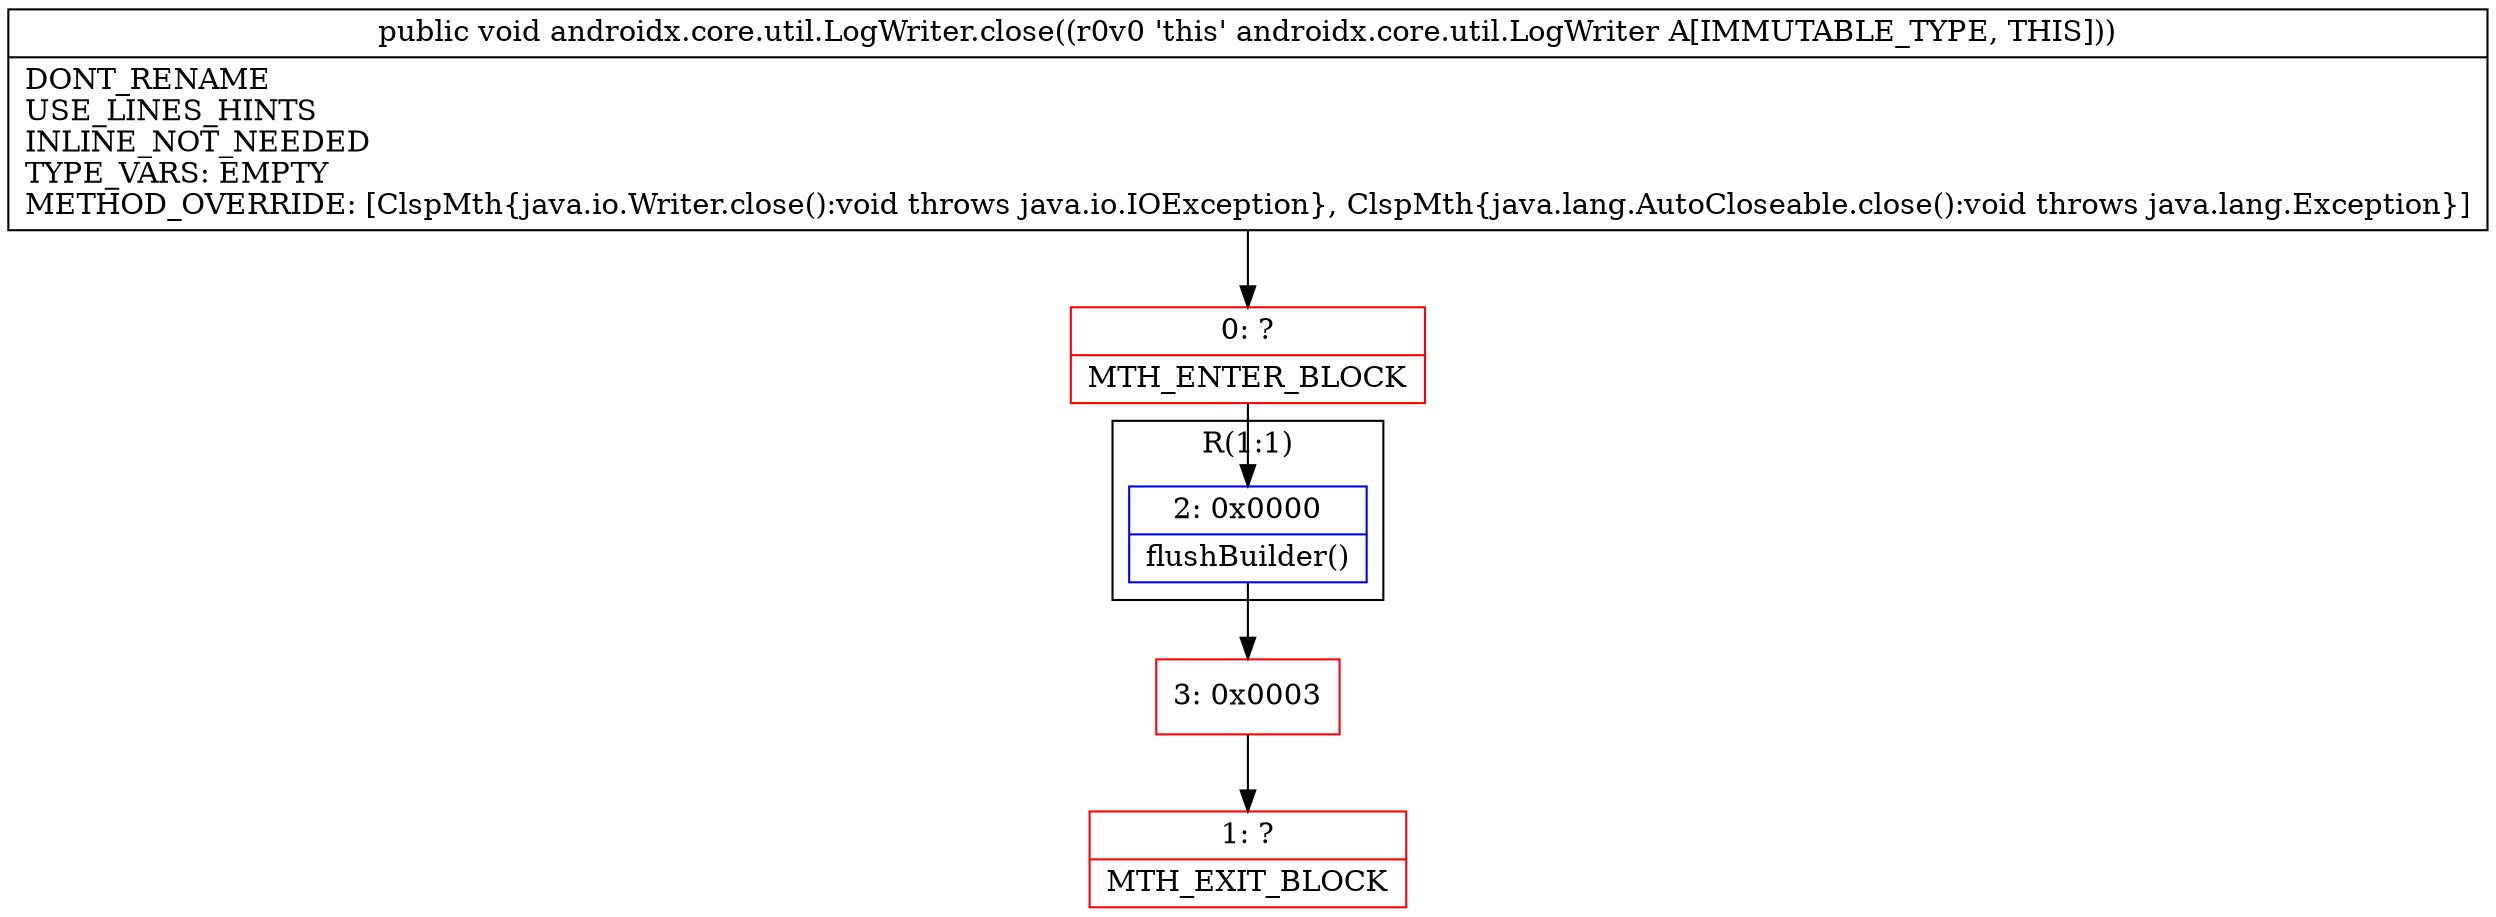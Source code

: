 digraph "CFG forandroidx.core.util.LogWriter.close()V" {
subgraph cluster_Region_852130092 {
label = "R(1:1)";
node [shape=record,color=blue];
Node_2 [shape=record,label="{2\:\ 0x0000|flushBuilder()\l}"];
}
Node_0 [shape=record,color=red,label="{0\:\ ?|MTH_ENTER_BLOCK\l}"];
Node_3 [shape=record,color=red,label="{3\:\ 0x0003}"];
Node_1 [shape=record,color=red,label="{1\:\ ?|MTH_EXIT_BLOCK\l}"];
MethodNode[shape=record,label="{public void androidx.core.util.LogWriter.close((r0v0 'this' androidx.core.util.LogWriter A[IMMUTABLE_TYPE, THIS]))  | DONT_RENAME\lUSE_LINES_HINTS\lINLINE_NOT_NEEDED\lTYPE_VARS: EMPTY\lMETHOD_OVERRIDE: [ClspMth\{java.io.Writer.close():void throws java.io.IOException\}, ClspMth\{java.lang.AutoCloseable.close():void throws java.lang.Exception\}]\l}"];
MethodNode -> Node_0;Node_2 -> Node_3;
Node_0 -> Node_2;
Node_3 -> Node_1;
}

